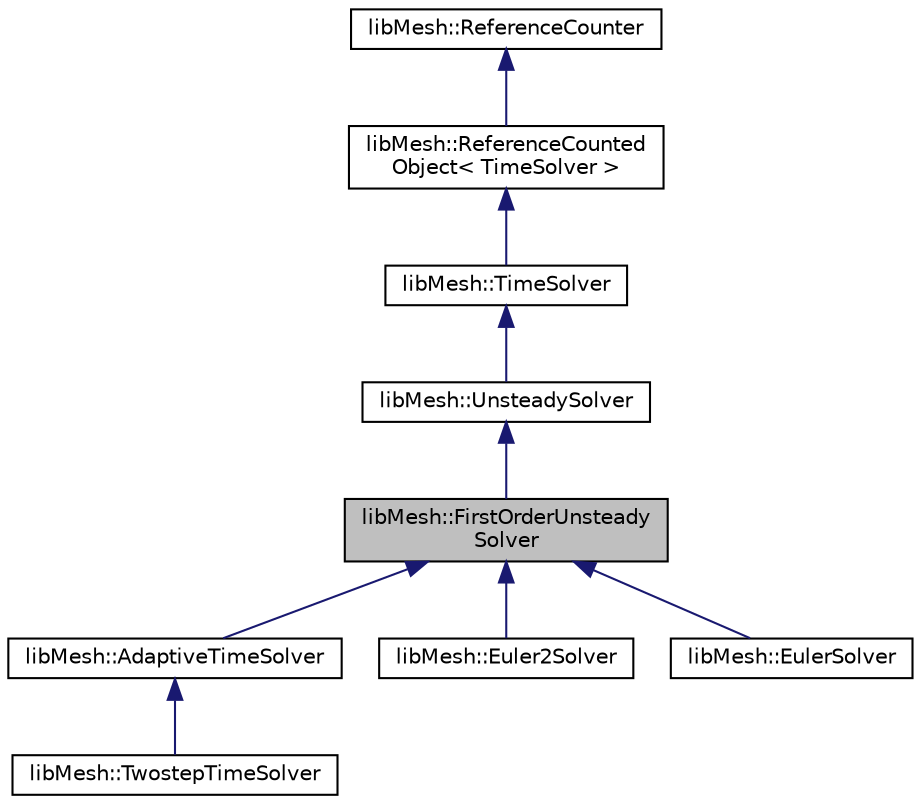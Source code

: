 digraph "libMesh::FirstOrderUnsteadySolver"
{
  edge [fontname="Helvetica",fontsize="10",labelfontname="Helvetica",labelfontsize="10"];
  node [fontname="Helvetica",fontsize="10",shape=record];
  Node1 [label="libMesh::FirstOrderUnsteady\lSolver",height=0.2,width=0.4,color="black", fillcolor="grey75", style="filled", fontcolor="black"];
  Node2 -> Node1 [dir="back",color="midnightblue",fontsize="10",style="solid",fontname="Helvetica"];
  Node2 [label="libMesh::UnsteadySolver",height=0.2,width=0.4,color="black", fillcolor="white", style="filled",URL="$classlibMesh_1_1UnsteadySolver.html"];
  Node3 -> Node2 [dir="back",color="midnightblue",fontsize="10",style="solid",fontname="Helvetica"];
  Node3 [label="libMesh::TimeSolver",height=0.2,width=0.4,color="black", fillcolor="white", style="filled",URL="$classlibMesh_1_1TimeSolver.html"];
  Node4 -> Node3 [dir="back",color="midnightblue",fontsize="10",style="solid",fontname="Helvetica"];
  Node4 [label="libMesh::ReferenceCounted\lObject\< TimeSolver \>",height=0.2,width=0.4,color="black", fillcolor="white", style="filled",URL="$classlibMesh_1_1ReferenceCountedObject.html"];
  Node5 -> Node4 [dir="back",color="midnightblue",fontsize="10",style="solid",fontname="Helvetica"];
  Node5 [label="libMesh::ReferenceCounter",height=0.2,width=0.4,color="black", fillcolor="white", style="filled",URL="$classlibMesh_1_1ReferenceCounter.html",tooltip="Common base for all objects whose creations/destructions are counted. "];
  Node1 -> Node6 [dir="back",color="midnightblue",fontsize="10",style="solid",fontname="Helvetica"];
  Node6 [label="libMesh::AdaptiveTimeSolver",height=0.2,width=0.4,color="black", fillcolor="white", style="filled",URL="$classlibMesh_1_1AdaptiveTimeSolver.html"];
  Node6 -> Node7 [dir="back",color="midnightblue",fontsize="10",style="solid",fontname="Helvetica"];
  Node7 [label="libMesh::TwostepTimeSolver",height=0.2,width=0.4,color="black", fillcolor="white", style="filled",URL="$classlibMesh_1_1TwostepTimeSolver.html"];
  Node1 -> Node8 [dir="back",color="midnightblue",fontsize="10",style="solid",fontname="Helvetica"];
  Node8 [label="libMesh::Euler2Solver",height=0.2,width=0.4,color="black", fillcolor="white", style="filled",URL="$classlibMesh_1_1Euler2Solver.html"];
  Node1 -> Node9 [dir="back",color="midnightblue",fontsize="10",style="solid",fontname="Helvetica"];
  Node9 [label="libMesh::EulerSolver",height=0.2,width=0.4,color="black", fillcolor="white", style="filled",URL="$classlibMesh_1_1EulerSolver.html"];
}
